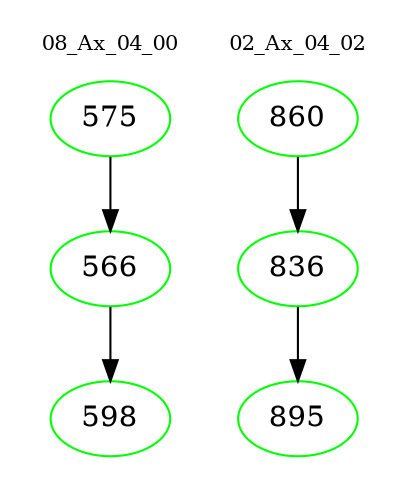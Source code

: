 digraph{
subgraph cluster_0 {
color = white
label = "08_Ax_04_00";
fontsize=10;
T0_575 [label="575", color="green"]
T0_575 -> T0_566 [color="black"]
T0_566 [label="566", color="green"]
T0_566 -> T0_598 [color="black"]
T0_598 [label="598", color="green"]
}
subgraph cluster_1 {
color = white
label = "02_Ax_04_02";
fontsize=10;
T1_860 [label="860", color="green"]
T1_860 -> T1_836 [color="black"]
T1_836 [label="836", color="green"]
T1_836 -> T1_895 [color="black"]
T1_895 [label="895", color="green"]
}
}
